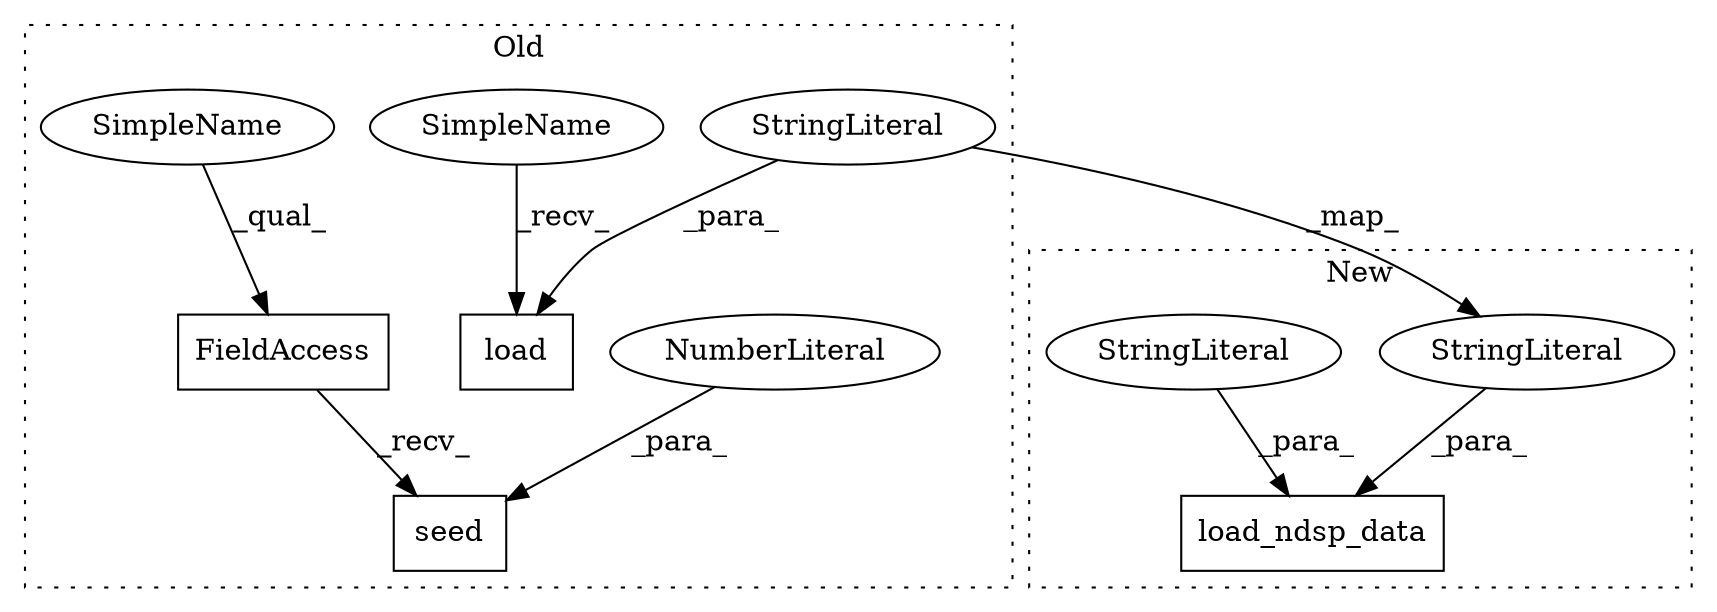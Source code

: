 digraph G {
subgraph cluster0 {
1 [label="load" a="32" s="461,493" l="5,1" shape="box"];
4 [label="StringLiteral" a="45" s="466" l="27" shape="ellipse"];
6 [label="FieldAccess" a="22" s="425" l="12" shape="box"];
7 [label="seed" a="32" s="438,444" l="5,1" shape="box"];
8 [label="NumberLiteral" a="34" s="443" l="1" shape="ellipse"];
9 [label="SimpleName" a="42" s="425" l="5" shape="ellipse"];
10 [label="SimpleName" a="42" s="455" l="5" shape="ellipse"];
label = "Old";
style="dotted";
}
subgraph cluster1 {
2 [label="load_ndsp_data" a="32" s="513,554" l="15,1" shape="box"];
3 [label="StringLiteral" a="45" s="528" l="19" shape="ellipse"];
5 [label="StringLiteral" a="45" s="548" l="6" shape="ellipse"];
label = "New";
style="dotted";
}
3 -> 2 [label="_para_"];
4 -> 3 [label="_map_"];
4 -> 1 [label="_para_"];
5 -> 2 [label="_para_"];
6 -> 7 [label="_recv_"];
8 -> 7 [label="_para_"];
9 -> 6 [label="_qual_"];
10 -> 1 [label="_recv_"];
}